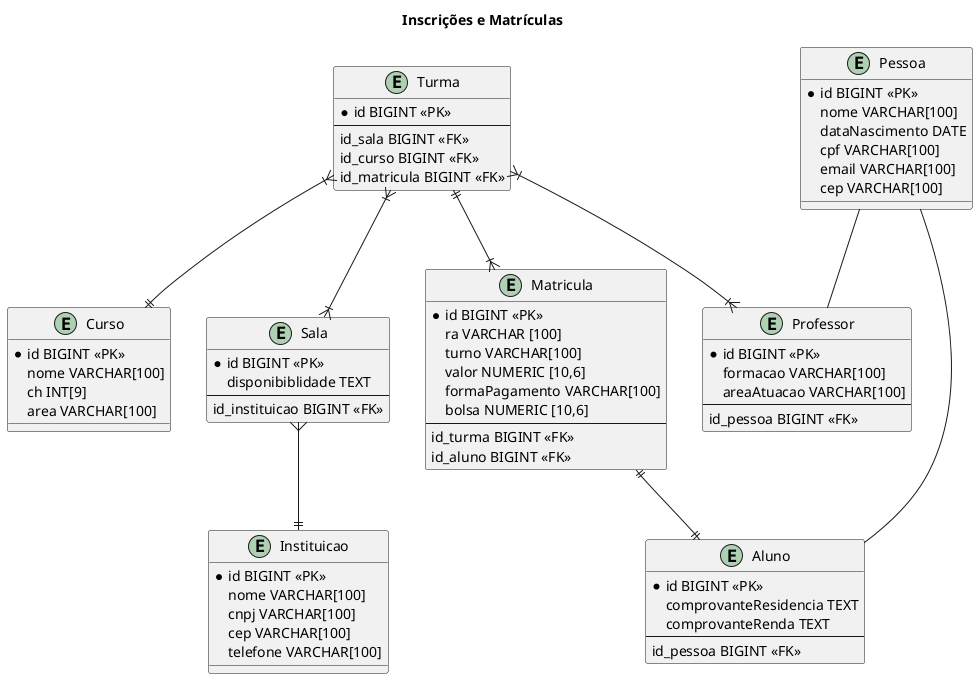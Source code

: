 @startuml Inscrições e Matriculas

title Inscrições e Matrículas

entity Turma{
    * id BIGINT <<PK>>
    --
    id_sala BIGINT <<FK>>
    id_curso BIGINT <<FK>>
    id_matricula BIGINT <<FK>>
}

entity Curso{
    * id BIGINT <<PK>>
    nome VARCHAR[100]
    ch INT[9]
    area VARCHAR[100]
}

entity Instituicao {
    * id BIGINT <<PK>>
    nome VARCHAR[100]
    cnpj VARCHAR[100]
    cep VARCHAR[100]
    telefone VARCHAR[100]
}

entity Sala {
    * id BIGINT <<PK>>
    disponibiblidade TEXT
    --
    id_instituicao BIGINT <<FK>>
}

entity Matricula{
    * id BIGINT <<PK>>
    ra VARCHAR [100]
    turno VARCHAR[100]
    valor NUMERIC [10,6]
    formaPagamento VARCHAR[100]
    bolsa NUMERIC [10,6]
    --
    id_turma BIGINT <<FK>>
    id_aluno BIGINT <<FK>>
}

entity Professor{
    * id BIGINT <<PK>>
    formacao VARCHAR[100]
    areaAtuacao VARCHAR[100]
    --
    id_pessoa BIGINT <<FK>>
}

entity Aluno{
    * id BIGINT <<PK>>
    comprovanteResidencia TEXT
    comprovanteRenda TEXT
    --
    id_pessoa BIGINT <<FK>>
}

entity Pessoa{
    * id BIGINT <<PK>>
    nome VARCHAR[100]
    dataNascimento DATE
    cpf VARCHAR[100]
    email VARCHAR[100]
    cep VARCHAR[100]
}

Pessoa -- Aluno
Pessoa -- Professor
Matricula ||--|| Aluno
Sala }--|| Instituicao
Turma }|--|{ Professor
Turma }|--|| Curso
Turma ||--|{ Matricula
Turma }|--|{ Sala
@enduml
